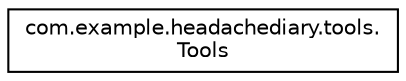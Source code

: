 digraph "Graphical Class Hierarchy"
{
 // LATEX_PDF_SIZE
  edge [fontname="Helvetica",fontsize="10",labelfontname="Helvetica",labelfontsize="10"];
  node [fontname="Helvetica",fontsize="10",shape=record];
  rankdir="LR";
  Node0 [label="com.example.headachediary.tools.\lTools",height=0.2,width=0.4,color="black", fillcolor="white", style="filled",URL="$classcom_1_1example_1_1headachediary_1_1tools_1_1_tools.html",tooltip=" "];
}
